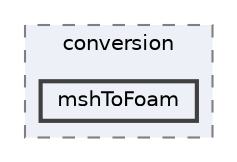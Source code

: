 digraph "applications/utilities/mesh/conversion/mshToFoam"
{
 // LATEX_PDF_SIZE
  bgcolor="transparent";
  edge [fontname=Helvetica,fontsize=10,labelfontname=Helvetica,labelfontsize=10];
  node [fontname=Helvetica,fontsize=10,shape=box,height=0.2,width=0.4];
  compound=true
  subgraph clusterdir_5148cfe1bce83bc5fdc09a52963260a1 {
    graph [ bgcolor="#edf0f7", pencolor="grey50", label="conversion", fontname=Helvetica,fontsize=10 style="filled,dashed", URL="dir_5148cfe1bce83bc5fdc09a52963260a1.html",tooltip=""]
  dir_a46e8d2206e3be6c7b78fdb765edd2c0 [label="mshToFoam", fillcolor="#edf0f7", color="grey25", style="filled,bold", URL="dir_a46e8d2206e3be6c7b78fdb765edd2c0.html",tooltip=""];
  }
}
